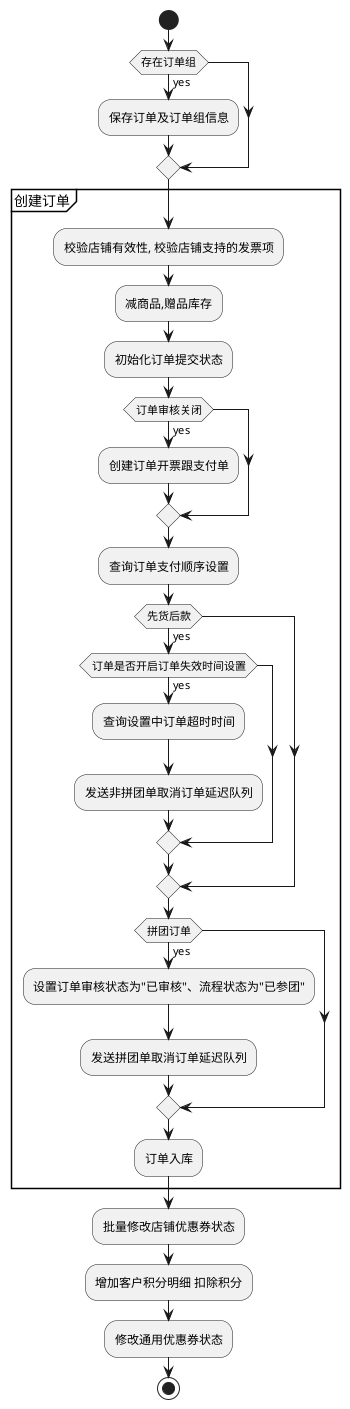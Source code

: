 @startuml

start
if(存在订单组) then (yes)
    :保存订单及订单组信息;
endif
partition 创建订单{
    :﻿校验店铺有效性, 校验店铺支持的发票项;
    :减商品,赠品库存;
    :初始化订单提交状态;
    if(订单审核关闭) then (yes)
        :创建订单开票跟支付单;
    endif
    :查询订单支付顺序设置;
    if(先货后款) then (yes)
        if(订单是否开启订单失效时间设置) then (yes)
            :查询设置中订单超时时间;
            :发送非拼团单取消订单延迟队列;
        endif;
    endif
    if(拼团订单) then (yes)
        :设置订单审核状态为"已审核"、流程状态为"已参团";
        :发送拼团单取消订单延迟队列;
    endif
    :订单入库;
}
:﻿批量修改店铺优惠券状态;
:﻿增加客户积分明细 扣除积分;
:修改通用优惠券状态;
stop

@enduml